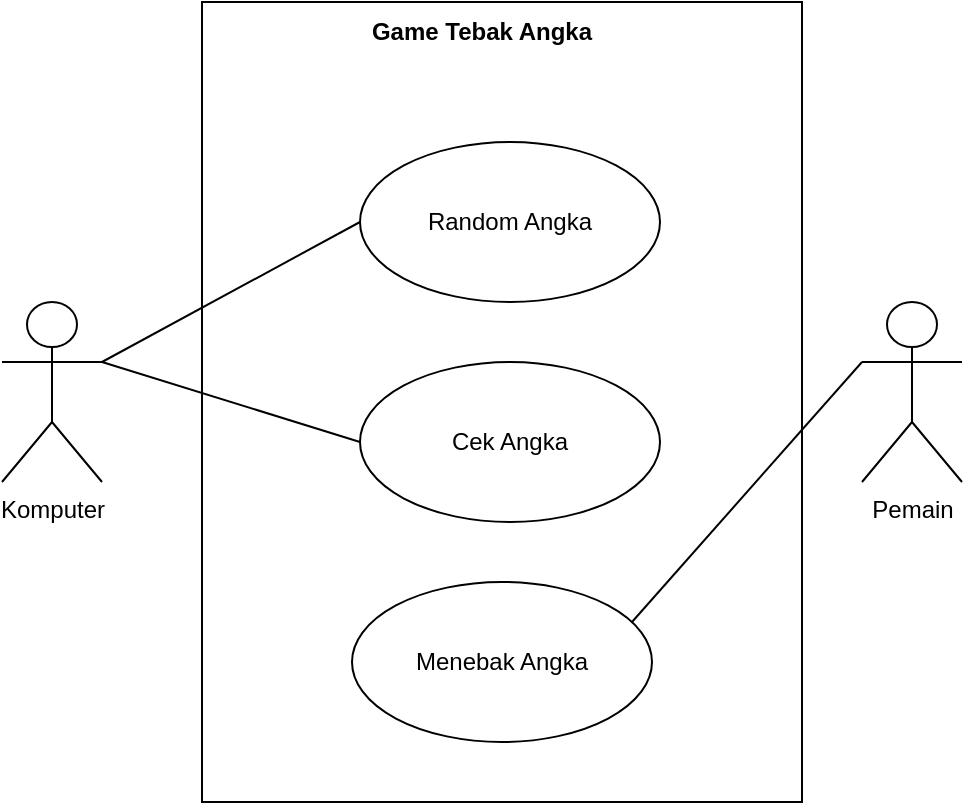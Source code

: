 <mxfile version="21.6.9" type="github">
  <diagram name="Halaman-1" id="P_sOqb0KjQIxXa_cAtBQ">
    <mxGraphModel dx="954" dy="610" grid="1" gridSize="10" guides="1" tooltips="1" connect="1" arrows="1" fold="1" page="1" pageScale="1" pageWidth="827" pageHeight="1169" math="0" shadow="0">
      <root>
        <mxCell id="0" />
        <mxCell id="1" parent="0" />
        <mxCell id="5gBU19jdoaPc92KfbrZf-1" value="" style="rounded=0;whiteSpace=wrap;html=1;" vertex="1" parent="1">
          <mxGeometry x="260" y="90" width="300" height="400" as="geometry" />
        </mxCell>
        <mxCell id="5gBU19jdoaPc92KfbrZf-3" value="Game Tebak Angka" style="text;html=1;strokeColor=none;fillColor=none;align=center;verticalAlign=middle;whiteSpace=wrap;rounded=0;fontStyle=1" vertex="1" parent="1">
          <mxGeometry x="335" y="90" width="130" height="30" as="geometry" />
        </mxCell>
        <mxCell id="5gBU19jdoaPc92KfbrZf-4" value="Random Angka" style="ellipse;whiteSpace=wrap;html=1;" vertex="1" parent="1">
          <mxGeometry x="339" y="160" width="150" height="80" as="geometry" />
        </mxCell>
        <mxCell id="5gBU19jdoaPc92KfbrZf-5" value="Cek Angka" style="ellipse;whiteSpace=wrap;html=1;" vertex="1" parent="1">
          <mxGeometry x="339" y="270" width="150" height="80" as="geometry" />
        </mxCell>
        <mxCell id="5gBU19jdoaPc92KfbrZf-6" value="Menebak Angka" style="ellipse;whiteSpace=wrap;html=1;" vertex="1" parent="1">
          <mxGeometry x="335" y="380" width="150" height="80" as="geometry" />
        </mxCell>
        <mxCell id="5gBU19jdoaPc92KfbrZf-7" value="Pemain" style="shape=umlActor;verticalLabelPosition=bottom;verticalAlign=top;html=1;outlineConnect=0;" vertex="1" parent="1">
          <mxGeometry x="590" y="240" width="50" height="90" as="geometry" />
        </mxCell>
        <mxCell id="5gBU19jdoaPc92KfbrZf-18" style="edgeStyle=orthogonalEdgeStyle;rounded=0;orthogonalLoop=1;jettySize=auto;html=1;exitX=0.5;exitY=0.5;exitDx=0;exitDy=0;exitPerimeter=0;" edge="1" parent="1" source="5gBU19jdoaPc92KfbrZf-8">
          <mxGeometry relative="1" as="geometry">
            <mxPoint x="185" y="285" as="targetPoint" />
          </mxGeometry>
        </mxCell>
        <mxCell id="5gBU19jdoaPc92KfbrZf-8" value="Komputer" style="shape=umlActor;verticalLabelPosition=bottom;verticalAlign=top;html=1;outlineConnect=0;" vertex="1" parent="1">
          <mxGeometry x="160" y="240" width="50" height="90" as="geometry" />
        </mxCell>
        <mxCell id="5gBU19jdoaPc92KfbrZf-15" value="" style="endArrow=none;html=1;rounded=0;entryX=0;entryY=0.5;entryDx=0;entryDy=0;" edge="1" parent="1" target="5gBU19jdoaPc92KfbrZf-4">
          <mxGeometry width="50" height="50" relative="1" as="geometry">
            <mxPoint x="210" y="270" as="sourcePoint" />
            <mxPoint x="260" y="220" as="targetPoint" />
          </mxGeometry>
        </mxCell>
        <mxCell id="5gBU19jdoaPc92KfbrZf-17" value="" style="endArrow=none;html=1;rounded=0;exitX=0.5;exitY=0.5;exitDx=0;exitDy=0;exitPerimeter=0;entryX=0;entryY=0.5;entryDx=0;entryDy=0;" edge="1" parent="1" target="5gBU19jdoaPc92KfbrZf-5">
          <mxGeometry width="50" height="50" relative="1" as="geometry">
            <mxPoint x="210" y="270" as="sourcePoint" />
            <mxPoint x="345" y="295" as="targetPoint" />
          </mxGeometry>
        </mxCell>
        <mxCell id="5gBU19jdoaPc92KfbrZf-19" value="" style="endArrow=none;html=1;rounded=0;" edge="1" parent="1">
          <mxGeometry width="50" height="50" relative="1" as="geometry">
            <mxPoint x="475" y="400" as="sourcePoint" />
            <mxPoint x="590" y="270" as="targetPoint" />
          </mxGeometry>
        </mxCell>
      </root>
    </mxGraphModel>
  </diagram>
</mxfile>
